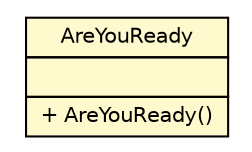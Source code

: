 #!/usr/local/bin/dot
#
# Class diagram 
# Generated by UMLGraph version R5_6 (http://www.umlgraph.org/)
#

digraph G {
	edge [fontname="Helvetica",fontsize=10,labelfontname="Helvetica",labelfontsize=10];
	node [fontname="Helvetica",fontsize=10,shape=plaintext];
	nodesep=0.25;
	ranksep=0.5;
	// Common.AreYouReady
	c469 [label=<<table title="Common.AreYouReady" border="0" cellborder="1" cellspacing="0" cellpadding="2" port="p" bgcolor="lemonChiffon" href="./AreYouReady.html">
		<tr><td><table border="0" cellspacing="0" cellpadding="1">
<tr><td align="center" balign="center"> AreYouReady </td></tr>
		</table></td></tr>
		<tr><td><table border="0" cellspacing="0" cellpadding="1">
<tr><td align="left" balign="left">  </td></tr>
		</table></td></tr>
		<tr><td><table border="0" cellspacing="0" cellpadding="1">
<tr><td align="left" balign="left"> + AreYouReady() </td></tr>
		</table></td></tr>
		</table>>, URL="./AreYouReady.html", fontname="Helvetica", fontcolor="black", fontsize=10.0];
}

